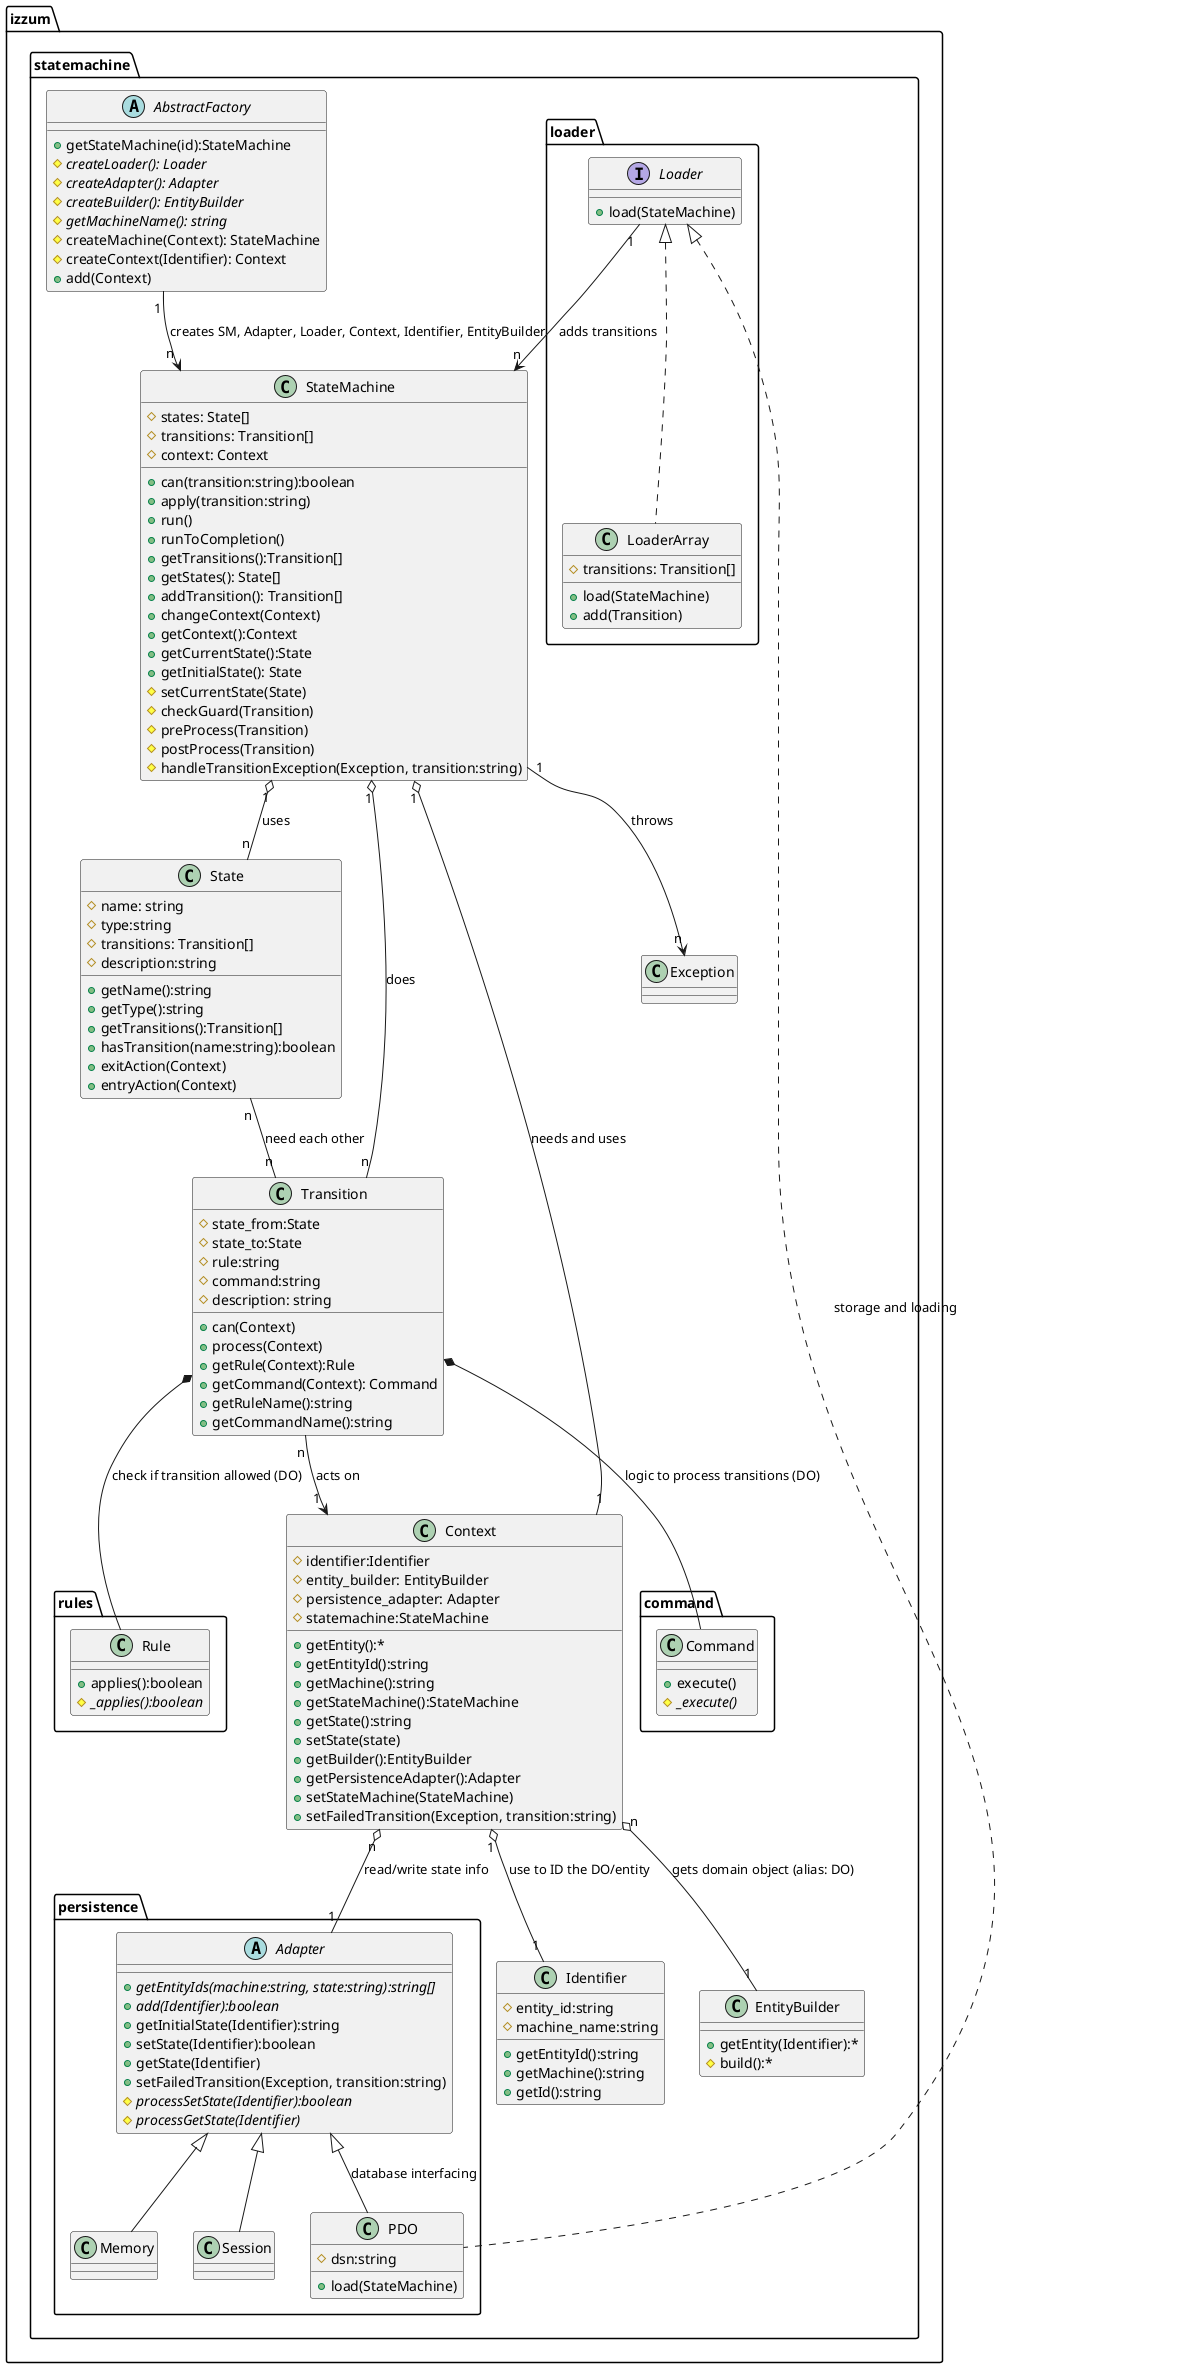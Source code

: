 @startuml

package izzum.statemachine {
    Class StateMachine {
      # states: State[]
      # transitions: Transition[]
      # context: Context
      + can(transition:string):boolean
      + apply(transition:string)
      + run()
      + runToCompletion()
      + getTransitions():Transition[]
      + getStates(): State[]
      + addTransition(): Transition[]
      + changeContext(Context)
      + getContext():Context
      + getCurrentState():State
      + getInitialState(): State
      # setCurrentState(State)
      # checkGuard(Transition)
      # preProcess(Transition)
      # postProcess(Transition)
      # handleTransitionException(Exception, transition:string)   
    }
    
    Class State {
        # name: string
        # type:string
        # transitions: Transition[]
        # description:string
        + getName():string
        + getType():string
        + getTransitions():Transition[]
        + hasTransition(name:string):boolean
        + exitAction(Context)
        + entryAction(Context)
    }
    Class Transition {
        # state_from:State
        # state_to:State
        # rule:string
        # command:string
        # description: string
        + can(Context)
        + process(Context)
        + getRule(Context):Rule
        + getCommand(Context): Command
        + getRuleName():string
        + getCommandName():string
    }
    Class Context {
        # identifier:Identifier
        # entity_builder: EntityBuilder
        # persistence_adapter: Adapter
        # statemachine:StateMachine
        + getEntity():*
        + getEntityId():string
        + getMachine():string
        + getStateMachine():StateMachine
        + getState():string
        + setState(state)
        + getBuilder():EntityBuilder
        + getPersistenceAdapter():Adapter
        + setStateMachine(StateMachine)
        + setFailedTransition(Exception, transition:string)
    }
    
    Class Identifier {
    	# entity_id:string
    	# machine_name:string
    	+ getEntityId():string
    	+ getMachine():string
    	+ getId():string
    }

    Class EntityBuilder {
        + getEntity(Identifier):*
        # build():*
    }
    package persistence {
      abstract Class Adapter {
        + {abstract} getEntityIds(machine:string, state:string):string[]
        + {abstract} add(Identifier):boolean
        + getInitialState(Identifier):string
        + setState(Identifier):boolean
        + getState(Identifier)
        + setFailedTransition(Exception, transition:string)
        # {abstract} processSetState(Identifier):boolean
        # {abstract} processGetState(Identifier)
      }

      Class PDO {
        #dsn:string
        + load(StateMachine)
      }

      Class Memory {

      }

      Class Session {

      }

    }

        abstract Class AbstractFactory {
            + getStateMachine(id):StateMachine
            # {abstract} createLoader(): Loader
            # {abstract} createAdapter(): Adapter
            # {abstract} createBuilder(): EntityBuilder
            # {abstract} getMachineName(): string
            # createMachine(Context): StateMachine
            # createContext(Identifier): Context
            +add(Context)
        }

    package loader {
        Interface Loader {
          +load(StateMachine)
        }
        Class LoaderArray {
          # transitions: Transition[]
          + load(StateMachine)
          + add(Transition)
        }
    }

    Class Exception

    package command {
      Class Command {
        +execute()
        #{abstract}_execute()
      }
    }

    package rules {
      Class Rule {
        +applies():boolean
        #{abstract}_applies():boolean
      }
    }

}
    StateMachine "1" o-- "n" State : uses
    StateMachine "1" o-- "n" Transition : does
    StateMachine "1" o-- "1" Context : needs and uses
    StateMachine "1" --> "n" Exception: throws
    Context "n" o-- "1" EntityBuilder : gets domain object (alias: DO)
    Context "n" o-- "1" Adapter : read/write state info
    Context "1" o-- "1" Identifier : use to ID the DO/entity
    State "n" -- "n" Transition : need each other
    Adapter <|-- Memory
    Adapter <|-- PDO : database interfacing
    Adapter <|-- Session
    Loader <|.. PDO : storage and loading
    Loader <|.. LoaderArray 
    Transition *-- Command : logic to process transitions (DO)
    Transition *-- Rule : check if transition allowed (DO)
    Transition "n" --> "1" Context : acts on
    AbstractFactory "1" --> "n" StateMachine: creates SM, Adapter, Loader, Context, Identifier, EntityBuilder
    Loader "1" --> "n" StateMachine : adds transitions



@enduml

